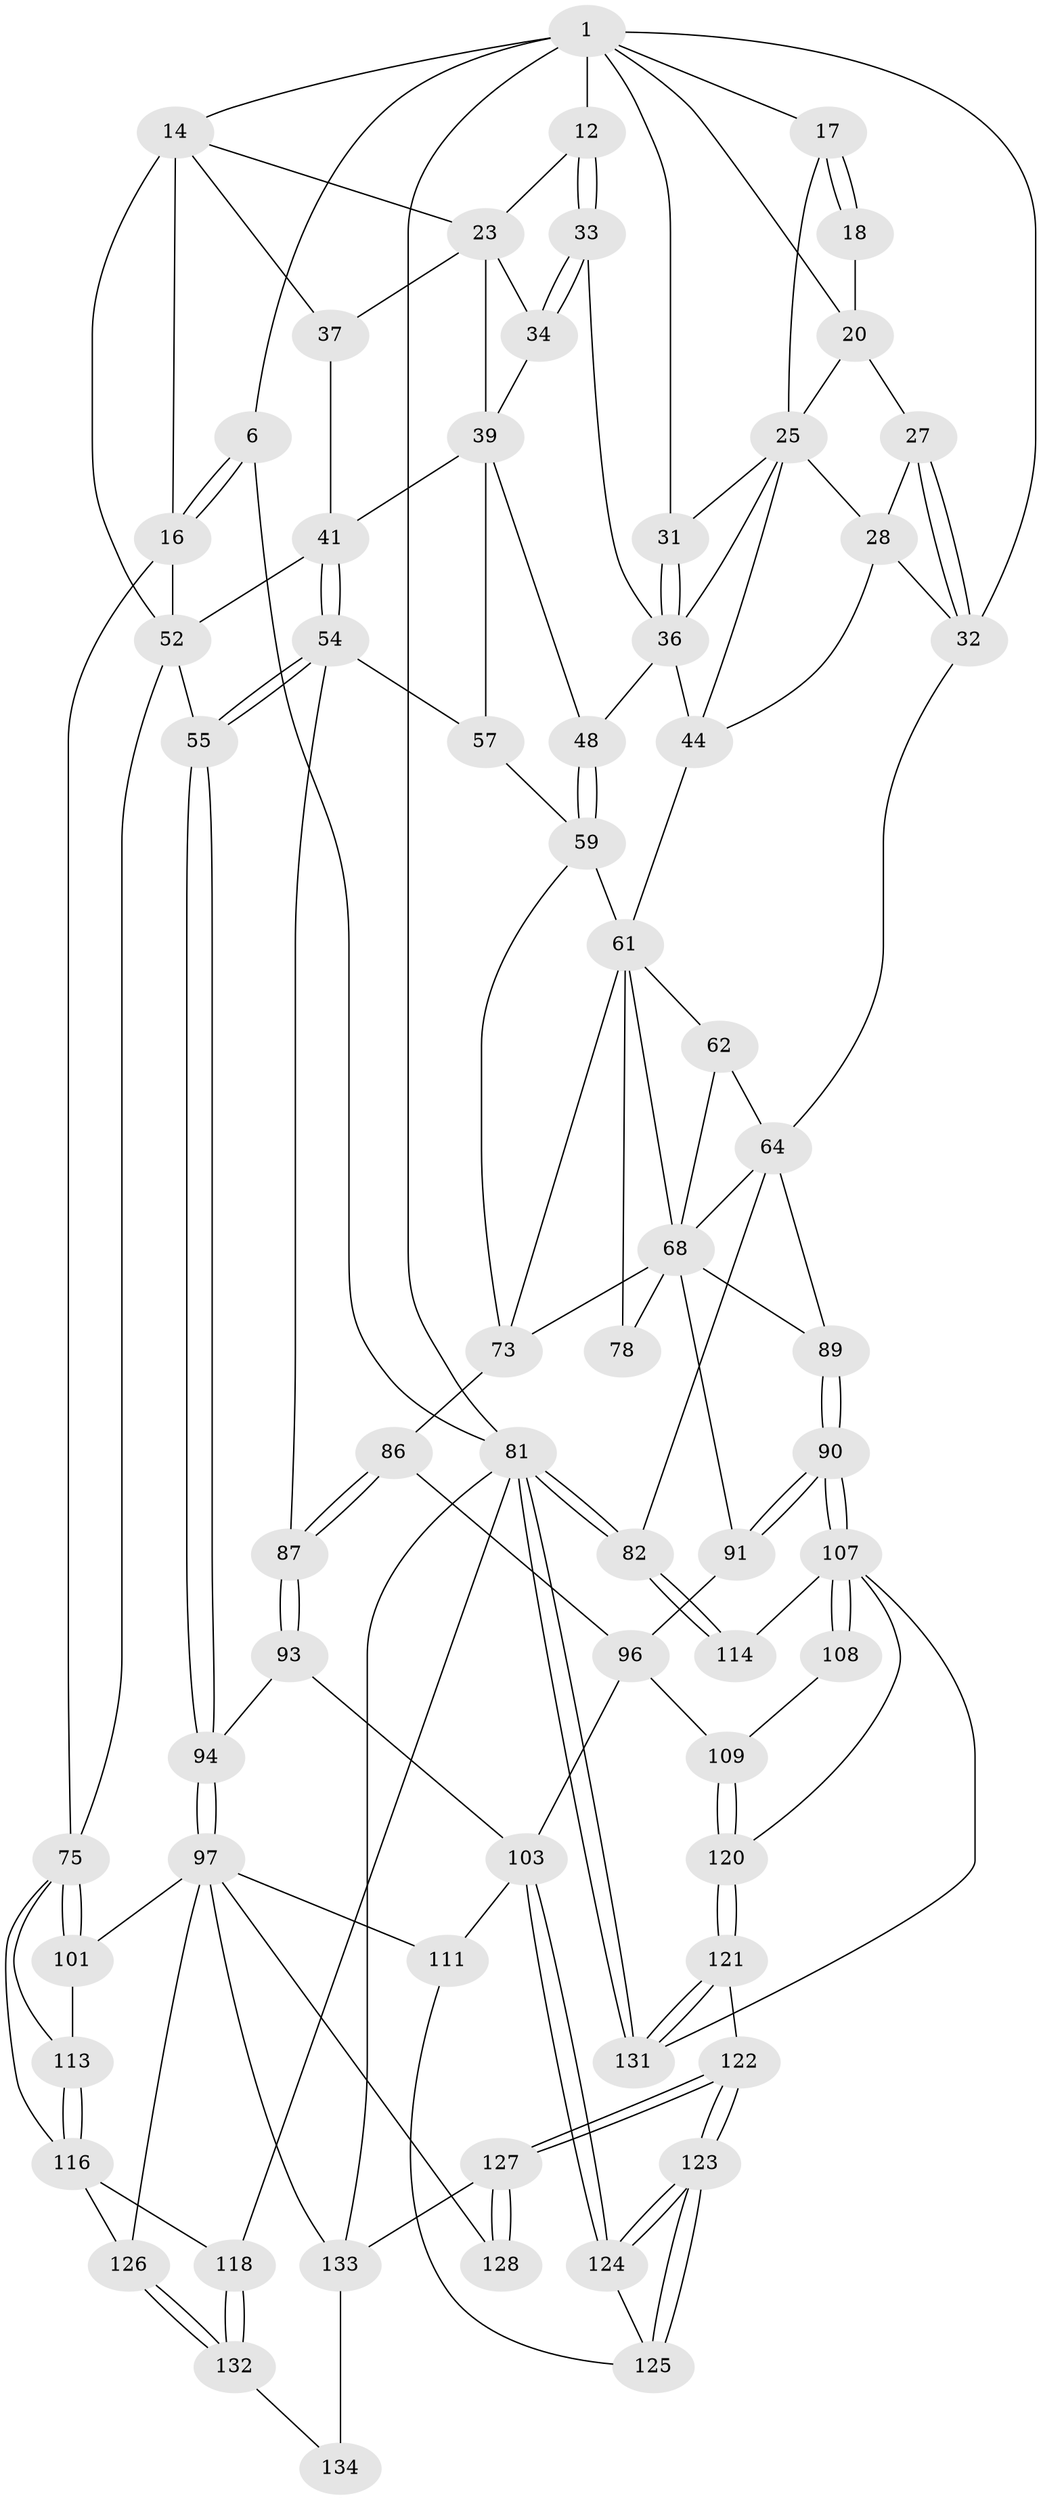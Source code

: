 // original degree distribution, {3: 0.029411764705882353, 5: 0.45588235294117646, 4: 0.25, 6: 0.2647058823529412}
// Generated by graph-tools (version 1.1) at 2025/17/03/09/25 04:17:07]
// undirected, 68 vertices, 157 edges
graph export_dot {
graph [start="1"]
  node [color=gray90,style=filled];
  1 [pos="+0.4905543065287993+0",super="+2+8"];
  6 [pos="+0+0",super="+7"];
  12 [pos="+0.5906140313895619+0.08681410991010935",super="+13"];
  14 [pos="+0.2761414964627256+0.07142122536309968",super="+15"];
  16 [pos="+0+0",super="+70"];
  17 [pos="+0.8076057861447928+0.11421990735298773"];
  18 [pos="+0.8220221782945812+0.09970828125509687",super="+19+22"];
  20 [pos="+0.9643501464982647+0.1344300136291847",super="+21"];
  23 [pos="+0.45260205669962533+0.10973522217940936",super="+35+24"];
  25 [pos="+0.8682428503469581+0.2221224011353879",super="+29+26"];
  27 [pos="+0.9789639574764322+0.1416012206895112"];
  28 [pos="+0.9633696016137075+0.2375059710846227",super="+47"];
  31 [pos="+0.6822026642859855+0.1821457604800904"];
  32 [pos="+1+0.17934191419555975",super="+46"];
  33 [pos="+0.5859319841888485+0.24223148950592763"];
  34 [pos="+0.5829709552049702+0.24805418391735487"];
  36 [pos="+0.6818372410306948+0.18325497190019419",super="+43"];
  37 [pos="+0.317444233971099+0.1742442277078611"];
  39 [pos="+0.41973503796869616+0.2823829433031569",super="+40+49"];
  41 [pos="+0.4037299822495213+0.28775231535211676",super="+42"];
  44 [pos="+0.8568026871083435+0.287342463111999",super="+51"];
  48 [pos="+0.6129770720099517+0.38737595709004796"];
  52 [pos="+0.2219163448396264+0.3633911750332547",super="+53+56"];
  54 [pos="+0.35212373439385714+0.5293395850363589",super="+58"];
  55 [pos="+0.31450645601906463+0.5424949897757294"];
  57 [pos="+0.4592984629202972+0.4913636487944128"];
  59 [pos="+0.6129148528031091+0.4067056207228196",super="+60"];
  61 [pos="+0.8631942934753536+0.3481631966126504",super="+67"];
  62 [pos="+0.927667711271729+0.3792177867768611",super="+63"];
  64 [pos="+1+0.563316133996956",super="+65"];
  68 [pos="+1+0.5442754481798222",super="+69+79"];
  73 [pos="+0.6372146449629335+0.4916917770150619",super="+85"];
  75 [pos="+0.17979721913458416+0.5861230532056426",super="+76"];
  78 [pos="+0.8140545906977878+0.5364008055271042"];
  81 [pos="+1+1",super="+119"];
  82 [pos="+1+1",super="+83"];
  86 [pos="+0.6152905564210353+0.6187248368129914"];
  87 [pos="+0.527633027148549+0.6744926646149259"];
  89 [pos="+0.8489434845501278+0.7154117797446806"];
  90 [pos="+0.8291475330947418+0.7242169405506571"];
  91 [pos="+0.7682140421500839+0.6853924737449371",super="+95"];
  93 [pos="+0.5207865165725792+0.6865916315458797"];
  94 [pos="+0.3422109805262616+0.6468970057346953"];
  96 [pos="+0.6300921384223335+0.6494713635993851",super="+102"];
  97 [pos="+0.34482456696014996+0.7608511078693804",super="+112+98"];
  101 [pos="+0.17084141950623125+0.7821108351103668"];
  103 [pos="+0.6097253283229482+0.7848274968247609",super="+104"];
  107 [pos="+0.8092097748015815+0.794305189792777",super="+115"];
  108 [pos="+0.7871411710265455+0.8171495285442832"];
  109 [pos="+0.6866522976253246+0.8025570691241734"];
  111 [pos="+0.44253243352446103+0.790084746561131"];
  113 [pos="+0.07733842849789917+0.7500057724327964"];
  114 [pos="+0.9385897001554178+0.8213815621559136"];
  116 [pos="+0.021628735941741122+0.8502624216640658",super="+117"];
  118 [pos="+0+1"];
  120 [pos="+0.6651503100637304+1"];
  121 [pos="+0.6282767617588264+1"];
  122 [pos="+0.5513340326846667+1"];
  123 [pos="+0.5681220299136555+0.9257354365010996"];
  124 [pos="+0.5892221499025222+0.8215628828055236"];
  125 [pos="+0.5003128393947751+0.8166101259350879"];
  126 [pos="+0.1406186108980384+0.874730674679798"];
  127 [pos="+0.540816455032666+1"];
  128 [pos="+0.458429578249018+0.9775490031024653"];
  131 [pos="+1+1"];
  132 [pos="+0.13817819657032263+0.8804247027706754"];
  133 [pos="+0.24441806460213159+0.8984347652965123",super="+135"];
  134 [pos="+0.1238031381443058+1"];
  1 -- 32;
  1 -- 6 [weight=2];
  1 -- 12 [weight=2];
  1 -- 17;
  1 -- 81;
  1 -- 20;
  1 -- 31;
  1 -- 14;
  6 -- 16;
  6 -- 16;
  6 -- 81;
  12 -- 33;
  12 -- 33;
  12 -- 23;
  14 -- 16;
  14 -- 52;
  14 -- 37;
  14 -- 23;
  16 -- 52;
  16 -- 75;
  17 -- 18;
  17 -- 18;
  17 -- 25;
  18 -- 20;
  20 -- 27;
  20 -- 25;
  23 -- 34;
  23 -- 39;
  23 -- 37;
  25 -- 28;
  25 -- 44;
  25 -- 31;
  25 -- 36;
  27 -- 28;
  27 -- 32;
  27 -- 32;
  28 -- 32;
  28 -- 44;
  31 -- 36;
  31 -- 36;
  32 -- 64;
  33 -- 34;
  33 -- 34;
  33 -- 36;
  34 -- 39;
  36 -- 48;
  36 -- 44;
  37 -- 41;
  39 -- 41;
  39 -- 57;
  39 -- 48;
  41 -- 54;
  41 -- 54;
  41 -- 52;
  44 -- 61;
  48 -- 59;
  48 -- 59;
  52 -- 75;
  52 -- 55;
  54 -- 55;
  54 -- 55;
  54 -- 57;
  54 -- 87;
  55 -- 94;
  55 -- 94;
  57 -- 59;
  59 -- 73;
  59 -- 61;
  61 -- 62;
  61 -- 68;
  61 -- 73;
  61 -- 78;
  62 -- 68 [weight=2];
  62 -- 64;
  64 -- 89;
  64 -- 68;
  64 -- 82 [weight=2];
  68 -- 78 [weight=2];
  68 -- 89;
  68 -- 73;
  68 -- 91;
  73 -- 86;
  75 -- 101;
  75 -- 101;
  75 -- 113;
  75 -- 116;
  81 -- 82;
  81 -- 82;
  81 -- 131;
  81 -- 131;
  81 -- 118;
  81 -- 133;
  82 -- 114 [weight=2];
  82 -- 114;
  86 -- 87;
  86 -- 87;
  86 -- 96;
  87 -- 93;
  87 -- 93;
  89 -- 90;
  89 -- 90;
  90 -- 91;
  90 -- 91;
  90 -- 107;
  90 -- 107;
  91 -- 96 [weight=2];
  93 -- 94;
  93 -- 103;
  94 -- 97;
  94 -- 97;
  96 -- 109;
  96 -- 103;
  97 -- 128 [weight=2];
  97 -- 111;
  97 -- 101;
  97 -- 133;
  97 -- 126;
  101 -- 113;
  103 -- 124;
  103 -- 124;
  103 -- 111;
  107 -- 108 [weight=2];
  107 -- 108;
  107 -- 114;
  107 -- 131;
  107 -- 120;
  108 -- 109;
  109 -- 120;
  109 -- 120;
  111 -- 125;
  113 -- 116;
  113 -- 116;
  116 -- 126;
  116 -- 118;
  118 -- 132;
  118 -- 132;
  120 -- 121;
  120 -- 121;
  121 -- 122;
  121 -- 131;
  121 -- 131;
  122 -- 123;
  122 -- 123;
  122 -- 127;
  122 -- 127;
  123 -- 124;
  123 -- 124;
  123 -- 125;
  123 -- 125;
  124 -- 125;
  126 -- 132;
  126 -- 132;
  127 -- 128;
  127 -- 128;
  127 -- 133;
  132 -- 134;
  133 -- 134 [weight=2];
}
